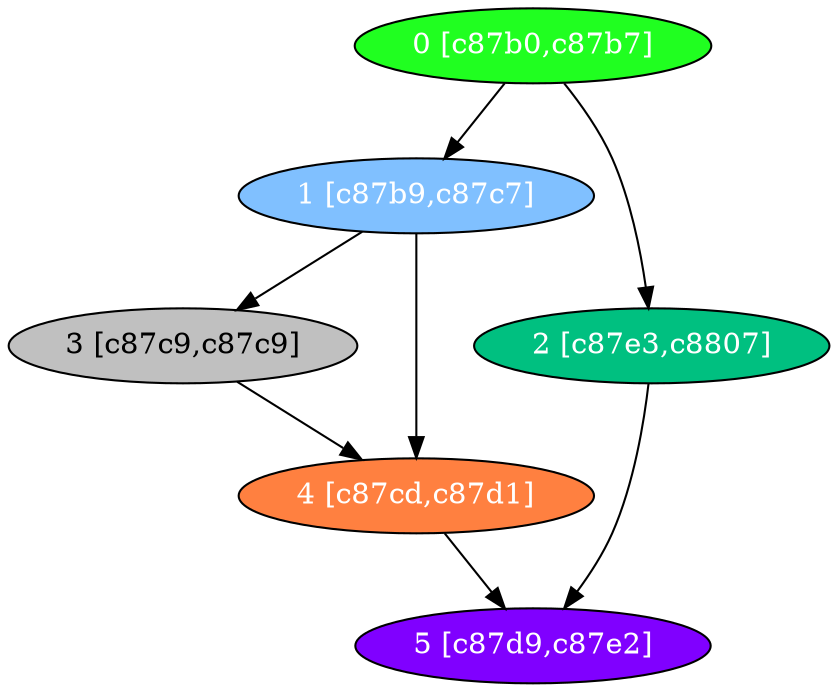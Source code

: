 diGraph libnss3{
	libnss3_0  [style=filled fillcolor="#20FF20" fontcolor="#ffffff" shape=oval label="0 [c87b0,c87b7]"]
	libnss3_1  [style=filled fillcolor="#80C0FF" fontcolor="#ffffff" shape=oval label="1 [c87b9,c87c7]"]
	libnss3_2  [style=filled fillcolor="#00C080" fontcolor="#ffffff" shape=oval label="2 [c87e3,c8807]"]
	libnss3_3  [style=filled fillcolor="#C0C0C0" fontcolor="#000000" shape=oval label="3 [c87c9,c87c9]"]
	libnss3_4  [style=filled fillcolor="#FF8040" fontcolor="#ffffff" shape=oval label="4 [c87cd,c87d1]"]
	libnss3_5  [style=filled fillcolor="#8000FF" fontcolor="#ffffff" shape=oval label="5 [c87d9,c87e2]"]

	libnss3_0 -> libnss3_1
	libnss3_0 -> libnss3_2
	libnss3_1 -> libnss3_3
	libnss3_1 -> libnss3_4
	libnss3_2 -> libnss3_5
	libnss3_3 -> libnss3_4
	libnss3_4 -> libnss3_5
}